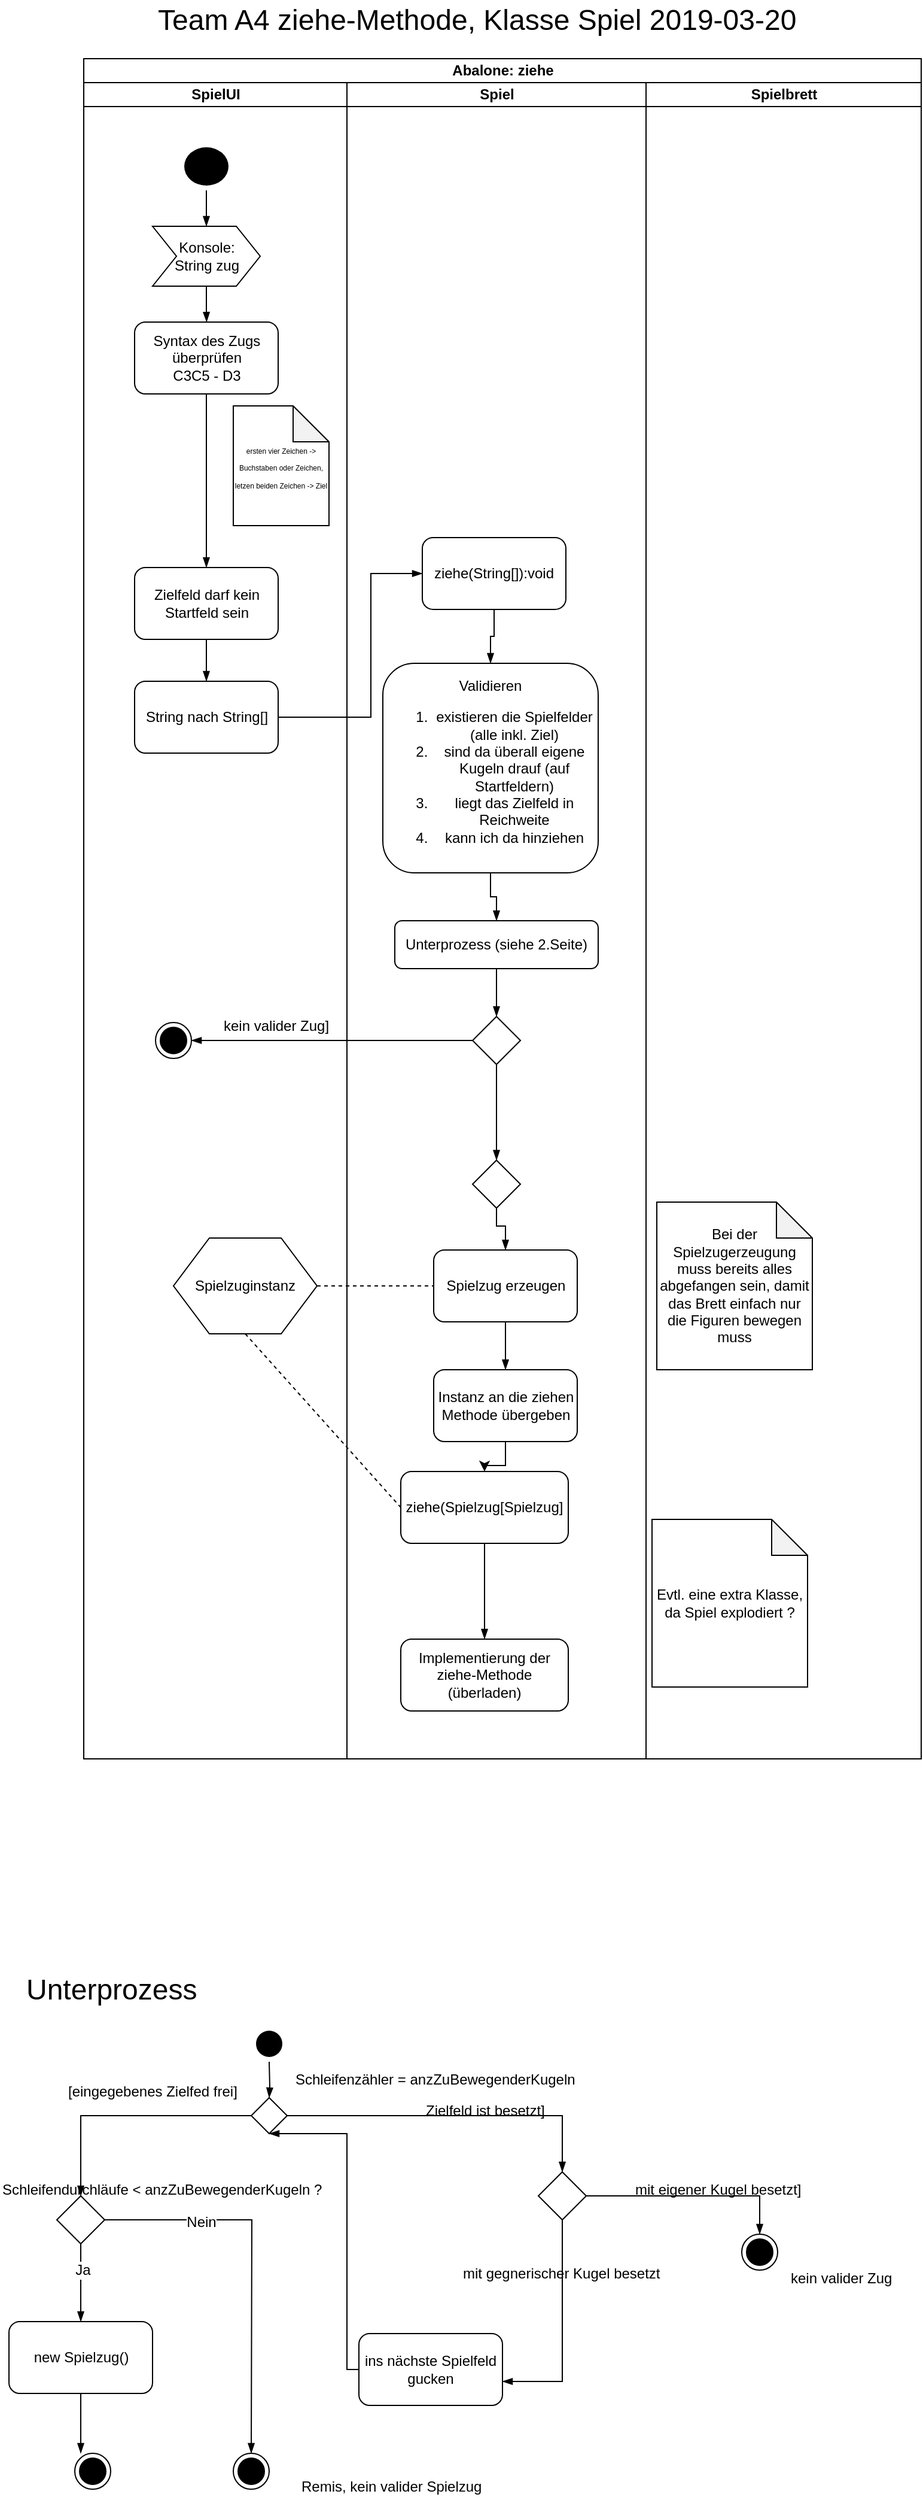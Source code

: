 <mxfile version="10.5.2" type="device"><diagram id="qPLTVKHvqDmZSYKCLTmT" name="Page-1"><mxGraphModel dx="687" dy="413" grid="1" gridSize="10" guides="1" tooltips="1" connect="1" arrows="1" fold="1" page="1" pageScale="1" pageWidth="827" pageHeight="1169" math="0" shadow="0"><root><mxCell id="0"/><mxCell id="1" parent="0"/><mxCell id="RRhDcwA50_2TwOH6ap_V-1" value="&lt;font style=&quot;font-size: 24px&quot;&gt;Team A4 ziehe-Methode, Klasse Spiel 2019-03-20&lt;/font&gt;" style="text;html=1;resizable=0;points=[];autosize=1;align=left;verticalAlign=top;spacingTop=-4;" parent="1" vertex="1"><mxGeometry x="130" y="31" width="550" height="20" as="geometry"/></mxCell><mxCell id="RRhDcwA50_2TwOH6ap_V-4" value="Abalone: ziehe" style="swimlane;html=1;childLayout=stackLayout;resizeParent=1;resizeParentMax=0;startSize=20;" parent="1" vertex="1"><mxGeometry x="70" y="80" width="700" height="1420" as="geometry"/></mxCell><mxCell id="RRhDcwA50_2TwOH6ap_V-5" value="SpielUI" style="swimlane;html=1;startSize=20;" parent="RRhDcwA50_2TwOH6ap_V-4" vertex="1"><mxGeometry y="20" width="220" height="1400" as="geometry"/></mxCell><mxCell id="RRhDcwA50_2TwOH6ap_V-8" value="sq" style="ellipse;html=1;shape=startState;fillColor=#000000;strokeColor=none;" parent="RRhDcwA50_2TwOH6ap_V-5" vertex="1"><mxGeometry x="80" y="50" width="45" height="40" as="geometry"/></mxCell><mxCell id="RRhDcwA50_2TwOH6ap_V-9" value="" style="edgeStyle=orthogonalEdgeStyle;html=1;verticalAlign=bottom;endArrow=open;endSize=8;strokeColor=none;rounded=0;" parent="RRhDcwA50_2TwOH6ap_V-5" source="RRhDcwA50_2TwOH6ap_V-10" edge="1"><mxGeometry relative="1" as="geometry"><mxPoint x="110" y="190" as="targetPoint"/></mxGeometry></mxCell><mxCell id="RRhDcwA50_2TwOH6ap_V-11" value="" style="edgeStyle=orthogonalEdgeStyle;rounded=0;orthogonalLoop=1;jettySize=auto;html=1;endArrow=none;endFill=0;startArrow=blockThin;startFill=1;" parent="RRhDcwA50_2TwOH6ap_V-5" source="RRhDcwA50_2TwOH6ap_V-10" target="RRhDcwA50_2TwOH6ap_V-8" edge="1"><mxGeometry relative="1" as="geometry"/></mxCell><mxCell id="RRhDcwA50_2TwOH6ap_V-14" value="" style="edgeStyle=orthogonalEdgeStyle;rounded=0;orthogonalLoop=1;jettySize=auto;html=1;startArrow=none;startFill=0;endArrow=blockThin;endFill=1;" parent="RRhDcwA50_2TwOH6ap_V-5" source="RRhDcwA50_2TwOH6ap_V-10" edge="1"><mxGeometry relative="1" as="geometry"><mxPoint x="102.69" y="200" as="targetPoint"/></mxGeometry></mxCell><mxCell id="RRhDcwA50_2TwOH6ap_V-10" value="Konsole: &lt;br&gt;String zug" style="shape=step;perimeter=stepPerimeter;whiteSpace=wrap;html=1;fixedSize=1;" parent="RRhDcwA50_2TwOH6ap_V-5" vertex="1"><mxGeometry x="57.5" y="120" width="90" height="50" as="geometry"/></mxCell><mxCell id="RRhDcwA50_2TwOH6ap_V-12" value="" style="edgeStyle=orthogonalEdgeStyle;html=1;verticalAlign=bottom;endArrow=open;endSize=8;strokeColor=none;rounded=0;" parent="RRhDcwA50_2TwOH6ap_V-5" source="RRhDcwA50_2TwOH6ap_V-8" target="RRhDcwA50_2TwOH6ap_V-10" edge="1"><mxGeometry relative="1" as="geometry"><mxPoint x="180" y="290" as="targetPoint"/><mxPoint x="172.5" y="190" as="sourcePoint"/></mxGeometry></mxCell><mxCell id="RRhDcwA50_2TwOH6ap_V-22" value="" style="edgeStyle=orthogonalEdgeStyle;rounded=0;orthogonalLoop=1;jettySize=auto;html=1;startArrow=none;startFill=0;endArrow=blockThin;endFill=1;" parent="RRhDcwA50_2TwOH6ap_V-5" source="RRhDcwA50_2TwOH6ap_V-83" target="RRhDcwA50_2TwOH6ap_V-19" edge="1"><mxGeometry relative="1" as="geometry"/></mxCell><mxCell id="RRhDcwA50_2TwOH6ap_V-15" value="Syntax des Zugs überprüfen&lt;br&gt;C3C5 - D3&lt;br&gt;" style="rounded=1;whiteSpace=wrap;html=1;" parent="RRhDcwA50_2TwOH6ap_V-5" vertex="1"><mxGeometry x="42.5" y="200" width="120" height="60" as="geometry"/></mxCell><mxCell id="RRhDcwA50_2TwOH6ap_V-19" value="String nach String[]" style="rounded=1;whiteSpace=wrap;html=1;" parent="RRhDcwA50_2TwOH6ap_V-5" vertex="1"><mxGeometry x="42.5" y="500" width="120" height="60" as="geometry"/></mxCell><mxCell id="RRhDcwA50_2TwOH6ap_V-23" value="&lt;font style=&quot;font-size: 6px&quot;&gt;ersten vier Zeichen -&amp;gt; Buchstaben oder Zeichen,&lt;br&gt;letzen beiden Zeichen -&amp;gt; Ziel&lt;/font&gt;&lt;br&gt;" style="shape=note;whiteSpace=wrap;html=1;backgroundOutline=1;darkOpacity=0.05;" parent="RRhDcwA50_2TwOH6ap_V-5" vertex="1"><mxGeometry x="125" y="270" width="80" height="100" as="geometry"/></mxCell><mxCell id="RRhDcwA50_2TwOH6ap_V-83" value="Zielfeld darf kein Startfeld sein" style="rounded=1;whiteSpace=wrap;html=1;" parent="RRhDcwA50_2TwOH6ap_V-5" vertex="1"><mxGeometry x="42.5" y="405" width="120" height="60" as="geometry"/></mxCell><mxCell id="RRhDcwA50_2TwOH6ap_V-84" value="" style="edgeStyle=orthogonalEdgeStyle;rounded=0;orthogonalLoop=1;jettySize=auto;html=1;startArrow=none;startFill=0;endArrow=blockThin;endFill=1;" parent="RRhDcwA50_2TwOH6ap_V-5" source="RRhDcwA50_2TwOH6ap_V-15" target="RRhDcwA50_2TwOH6ap_V-83" edge="1"><mxGeometry relative="1" as="geometry"><mxPoint x="172.5" y="360" as="sourcePoint"/><mxPoint x="172.5" y="600" as="targetPoint"/></mxGeometry></mxCell><mxCell id="RRhDcwA50_2TwOH6ap_V-127" value="kein valider Zug]" style="text;html=1;resizable=0;points=[];autosize=1;align=left;verticalAlign=top;spacingTop=-4;" parent="RRhDcwA50_2TwOH6ap_V-5" vertex="1"><mxGeometry x="115" y="778" width="100" height="20" as="geometry"/></mxCell><mxCell id="RRhDcwA50_2TwOH6ap_V-128" value="" style="ellipse;html=1;shape=endState;fillColor=#000000;strokeColor=#000000;" parent="RRhDcwA50_2TwOH6ap_V-5" vertex="1"><mxGeometry x="60" y="785" width="30" height="30" as="geometry"/></mxCell><mxCell id="RRhDcwA50_2TwOH6ap_V-6" value="Spiel&lt;br&gt;" style="swimlane;html=1;startSize=20;" parent="RRhDcwA50_2TwOH6ap_V-4" vertex="1"><mxGeometry x="220" y="20" width="250" height="1400" as="geometry"/></mxCell><mxCell id="RRhDcwA50_2TwOH6ap_V-26" value="" style="edgeStyle=orthogonalEdgeStyle;rounded=0;orthogonalLoop=1;jettySize=auto;html=1;startArrow=none;startFill=0;endArrow=blockThin;endFill=1;" parent="RRhDcwA50_2TwOH6ap_V-6" source="RRhDcwA50_2TwOH6ap_V-17" target="RRhDcwA50_2TwOH6ap_V-25" edge="1"><mxGeometry relative="1" as="geometry"/></mxCell><mxCell id="RRhDcwA50_2TwOH6ap_V-17" value="ziehe(String[]):void" style="rounded=1;whiteSpace=wrap;html=1;" parent="RRhDcwA50_2TwOH6ap_V-6" vertex="1"><mxGeometry x="63" y="380" width="120" height="60" as="geometry"/></mxCell><mxCell id="RRhDcwA50_2TwOH6ap_V-52" value="" style="edgeStyle=orthogonalEdgeStyle;rounded=0;orthogonalLoop=1;jettySize=auto;html=1;startArrow=none;startFill=0;endArrow=blockThin;endFill=1;" parent="RRhDcwA50_2TwOH6ap_V-6" source="RRhDcwA50_2TwOH6ap_V-25" target="RRhDcwA50_2TwOH6ap_V-51" edge="1"><mxGeometry relative="1" as="geometry"/></mxCell><mxCell id="RRhDcwA50_2TwOH6ap_V-25" value="&lt;div style=&quot;text-align: center&quot;&gt;&lt;span&gt;Validieren&lt;/span&gt;&lt;/div&gt;&lt;div style=&quot;text-align: center&quot;&gt;&lt;ol&gt;&lt;li&gt;existieren die Spielfelder (alle inkl. Ziel)&lt;br&gt;&lt;/li&gt;&lt;li&gt;sind da überall eigene Kugeln drauf (auf Startfeldern)&lt;br&gt;&lt;/li&gt;&lt;li&gt;liegt das Zielfeld in Reichweite&lt;/li&gt;&lt;li&gt;kann ich da hinziehen&lt;/li&gt;&lt;/ol&gt;&lt;/div&gt;" style="rounded=1;whiteSpace=wrap;html=1;" parent="RRhDcwA50_2TwOH6ap_V-6" vertex="1"><mxGeometry x="30" y="485" width="180" height="175" as="geometry"/></mxCell><mxCell id="RRhDcwA50_2TwOH6ap_V-51" value="&lt;div style=&quot;text-align: center&quot;&gt;Unterprozess (siehe 2.Seite)&lt;/div&gt;" style="rounded=1;whiteSpace=wrap;html=1;" parent="RRhDcwA50_2TwOH6ap_V-6" vertex="1"><mxGeometry x="40" y="700" width="170" height="40" as="geometry"/></mxCell><mxCell id="RRhDcwA50_2TwOH6ap_V-126" value="" style="edgeStyle=orthogonalEdgeStyle;rounded=0;jumpSize=11;orthogonalLoop=1;jettySize=auto;html=1;startArrow=none;startFill=0;endArrow=blockThin;endFill=1;" parent="RRhDcwA50_2TwOH6ap_V-6" source="RRhDcwA50_2TwOH6ap_V-122" edge="1"><mxGeometry relative="1" as="geometry"><mxPoint x="-130" y="800" as="targetPoint"/></mxGeometry></mxCell><mxCell id="RRhDcwA50_2TwOH6ap_V-131" value="" style="edgeStyle=orthogonalEdgeStyle;rounded=0;jumpSize=11;orthogonalLoop=1;jettySize=auto;html=1;startArrow=none;startFill=0;endArrow=blockThin;endFill=1;" parent="RRhDcwA50_2TwOH6ap_V-6" source="RRhDcwA50_2TwOH6ap_V-122" target="RRhDcwA50_2TwOH6ap_V-130" edge="1"><mxGeometry relative="1" as="geometry"/></mxCell><mxCell id="RRhDcwA50_2TwOH6ap_V-122" value="" style="rhombus;whiteSpace=wrap;html=1;strokeColor=#000000;" parent="RRhDcwA50_2TwOH6ap_V-6" vertex="1"><mxGeometry x="105" y="780" width="40" height="40" as="geometry"/></mxCell><mxCell id="RRhDcwA50_2TwOH6ap_V-130" value="" style="rhombus;whiteSpace=wrap;html=1;strokeColor=#000000;" parent="RRhDcwA50_2TwOH6ap_V-6" vertex="1"><mxGeometry x="105" y="900" width="40" height="40" as="geometry"/></mxCell><mxCell id="RRhDcwA50_2TwOH6ap_V-123" value="" style="edgeStyle=orthogonalEdgeStyle;rounded=0;jumpSize=11;orthogonalLoop=1;jettySize=auto;html=1;startArrow=none;startFill=0;endArrow=blockThin;endFill=1;" parent="RRhDcwA50_2TwOH6ap_V-6" source="RRhDcwA50_2TwOH6ap_V-51" target="RRhDcwA50_2TwOH6ap_V-122" edge="1"><mxGeometry relative="1" as="geometry"><mxPoint x="415" y="840" as="sourcePoint"/><mxPoint x="415" y="920" as="targetPoint"/></mxGeometry></mxCell><mxCell id="RRhDcwA50_2TwOH6ap_V-27" value="Spielzuginstanz" style="shape=hexagon;perimeter=hexagonPerimeter2;whiteSpace=wrap;html=1;" parent="RRhDcwA50_2TwOH6ap_V-6" vertex="1"><mxGeometry x="-145" y="965" width="120" height="80" as="geometry"/></mxCell><mxCell id="RRhDcwA50_2TwOH6ap_V-133" value="" style="edgeStyle=orthogonalEdgeStyle;rounded=0;jumpSize=11;orthogonalLoop=1;jettySize=auto;html=1;startArrow=blockThin;startFill=1;endArrow=none;endFill=0;entryX=0.5;entryY=1;entryDx=0;entryDy=0;" parent="RRhDcwA50_2TwOH6ap_V-6" source="RRhDcwA50_2TwOH6ap_V-28" target="RRhDcwA50_2TwOH6ap_V-130" edge="1"><mxGeometry relative="1" as="geometry"><mxPoint x="132.5" y="895" as="targetPoint"/></mxGeometry></mxCell><mxCell id="RRhDcwA50_2TwOH6ap_V-28" value="Spielzug erzeugen" style="rounded=1;whiteSpace=wrap;html=1;" parent="RRhDcwA50_2TwOH6ap_V-6" vertex="1"><mxGeometry x="72.5" y="975" width="120" height="60" as="geometry"/></mxCell><mxCell id="RRhDcwA50_2TwOH6ap_V-29" value="Instanz an die ziehen Methode übergeben" style="rounded=1;whiteSpace=wrap;html=1;" parent="RRhDcwA50_2TwOH6ap_V-6" vertex="1"><mxGeometry x="72.5" y="1075" width="120" height="60" as="geometry"/></mxCell><mxCell id="RRhDcwA50_2TwOH6ap_V-34" value="" style="edgeStyle=orthogonalEdgeStyle;rounded=0;orthogonalLoop=1;jettySize=auto;html=1;startArrow=none;startFill=0;endArrow=blockThin;endFill=1;entryX=0.5;entryY=0;entryDx=0;entryDy=0;" parent="RRhDcwA50_2TwOH6ap_V-6" source="RRhDcwA50_2TwOH6ap_V-28" target="RRhDcwA50_2TwOH6ap_V-29" edge="1"><mxGeometry relative="1" as="geometry"><mxPoint x="-7.5" y="1005" as="targetPoint"/></mxGeometry></mxCell><mxCell id="RRhDcwA50_2TwOH6ap_V-35" value="" style="endArrow=none;dashed=1;html=1;exitX=1;exitY=0.5;exitDx=0;exitDy=0;entryX=0;entryY=0.5;entryDx=0;entryDy=0;" parent="RRhDcwA50_2TwOH6ap_V-6" source="RRhDcwA50_2TwOH6ap_V-27" target="RRhDcwA50_2TwOH6ap_V-28" edge="1"><mxGeometry width="50" height="50" relative="1" as="geometry"><mxPoint x="12.5" y="1025" as="sourcePoint"/><mxPoint x="62.5" y="975" as="targetPoint"/></mxGeometry></mxCell><mxCell id="RRhDcwA50_2TwOH6ap_V-7" value="Spielbrett" style="swimlane;html=1;startSize=20;" parent="RRhDcwA50_2TwOH6ap_V-4" vertex="1"><mxGeometry x="470" y="20" width="230" height="1400" as="geometry"/></mxCell><mxCell id="RRhDcwA50_2TwOH6ap_V-30" value="Bei der Spielzugerzeugung muss bereits alles abgefangen sein, damit das Brett einfach nur die Figuren bewegen muss" style="shape=note;whiteSpace=wrap;html=1;backgroundOutline=1;darkOpacity=0.05;" parent="RRhDcwA50_2TwOH6ap_V-7" vertex="1"><mxGeometry x="9" y="935" width="130" height="140" as="geometry"/></mxCell><mxCell id="RRhDcwA50_2TwOH6ap_V-24" value="" style="edgeStyle=orthogonalEdgeStyle;rounded=0;orthogonalLoop=1;jettySize=auto;html=1;startArrow=none;startFill=0;endArrow=blockThin;endFill=1;entryX=0;entryY=0.5;entryDx=0;entryDy=0;exitX=1;exitY=0.5;exitDx=0;exitDy=0;" parent="RRhDcwA50_2TwOH6ap_V-4" source="RRhDcwA50_2TwOH6ap_V-19" target="RRhDcwA50_2TwOH6ap_V-17" edge="1"><mxGeometry relative="1" as="geometry"><mxPoint x="112.5" y="290" as="sourcePoint"/><mxPoint x="112.5" y="410" as="targetPoint"/><Array as="points"><mxPoint x="240" y="550"/><mxPoint x="240" y="430"/></Array></mxGeometry></mxCell><mxCell id="RRhDcwA50_2TwOH6ap_V-32" value="Evtl. eine extra Klasse, da Spiel explodiert ?" style="shape=note;whiteSpace=wrap;html=1;backgroundOutline=1;darkOpacity=0.05;" parent="1" vertex="1"><mxGeometry x="545" y="1300" width="130" height="140" as="geometry"/></mxCell><mxCell id="RRhDcwA50_2TwOH6ap_V-38" value="" style="edgeStyle=orthogonalEdgeStyle;rounded=0;orthogonalLoop=1;jettySize=auto;html=1;startArrow=none;startFill=0;endArrow=blockThin;endFill=1;" parent="1" source="RRhDcwA50_2TwOH6ap_V-36" target="RRhDcwA50_2TwOH6ap_V-37" edge="1"><mxGeometry relative="1" as="geometry"/></mxCell><mxCell id="RRhDcwA50_2TwOH6ap_V-36" value="ziehe(Spielzug[Spielzug]" style="rounded=1;whiteSpace=wrap;html=1;" parent="1" vertex="1"><mxGeometry x="335" y="1260" width="140" height="60" as="geometry"/></mxCell><mxCell id="RRhDcwA50_2TwOH6ap_V-37" value="Implementierung der ziehe-Methode (überladen)&lt;br&gt;" style="rounded=1;whiteSpace=wrap;html=1;" parent="1" vertex="1"><mxGeometry x="335" y="1400" width="140" height="60" as="geometry"/></mxCell><mxCell id="RRhDcwA50_2TwOH6ap_V-53" value="" style="ellipse;html=1;shape=startState;fillColor=#000000;strokeColor=none;" parent="1" vertex="1"><mxGeometry x="210" y="1723" width="30" height="30" as="geometry"/></mxCell><mxCell id="RRhDcwA50_2TwOH6ap_V-54" value="" style="edgeStyle=orthogonalEdgeStyle;html=1;verticalAlign=bottom;endArrow=open;endSize=8;strokeColor=none;" parent="1" source="RRhDcwA50_2TwOH6ap_V-53" edge="1"><mxGeometry relative="1" as="geometry"><mxPoint x="85" y="1740" as="targetPoint"/></mxGeometry></mxCell><mxCell id="RRhDcwA50_2TwOH6ap_V-55" value="[eingegebenes Zielfed frei]" style="text;html=1;resizable=0;points=[];autosize=1;align=left;verticalAlign=top;spacingTop=-4;" parent="1" vertex="1"><mxGeometry x="55" y="1768" width="160" height="20" as="geometry"/></mxCell><mxCell id="RRhDcwA50_2TwOH6ap_V-62" value="" style="edgeStyle=orthogonalEdgeStyle;rounded=0;orthogonalLoop=1;jettySize=auto;html=1;startArrow=none;startFill=0;endArrow=blockThin;endFill=1;" parent="1" source="RRhDcwA50_2TwOH6ap_V-56" target="RRhDcwA50_2TwOH6ap_V-64" edge="1"><mxGeometry relative="1" as="geometry"><mxPoint x="480" y="1900" as="targetPoint"/></mxGeometry></mxCell><mxCell id="RRhDcwA50_2TwOH6ap_V-105" value="" style="edgeStyle=orthogonalEdgeStyle;rounded=0;jumpSize=11;orthogonalLoop=1;jettySize=auto;html=1;startArrow=none;startFill=0;endArrow=blockThin;endFill=1;entryX=0.5;entryY=1;entryDx=0;entryDy=0;" parent="1" source="RRhDcwA50_2TwOH6ap_V-106" target="RRhDcwA50_2TwOH6ap_V-59" edge="1"><mxGeometry relative="1" as="geometry"><mxPoint x="370" y="1865" as="targetPoint"/><Array as="points"><mxPoint x="290" y="2010"/><mxPoint x="290" y="1813"/></Array></mxGeometry></mxCell><mxCell id="RRhDcwA50_2TwOH6ap_V-56" value="" style="rhombus;whiteSpace=wrap;html=1;" parent="1" vertex="1"><mxGeometry x="450" y="1845" width="40" height="40" as="geometry"/></mxCell><mxCell id="RRhDcwA50_2TwOH6ap_V-57" value="" style="edgeStyle=orthogonalEdgeStyle;rounded=0;orthogonalLoop=1;jettySize=auto;html=1;startArrow=none;startFill=0;endArrow=blockThin;endFill=1;entryX=0.5;entryY=0;entryDx=0;entryDy=0;exitX=1;exitY=0.5;exitDx=0;exitDy=0;" parent="1" source="RRhDcwA50_2TwOH6ap_V-59" target="RRhDcwA50_2TwOH6ap_V-56" edge="1"><mxGeometry relative="1" as="geometry"><mxPoint x="475" y="1845" as="targetPoint"/><mxPoint x="395" y="1810" as="sourcePoint"/></mxGeometry></mxCell><mxCell id="RRhDcwA50_2TwOH6ap_V-58" value="" style="edgeStyle=orthogonalEdgeStyle;rounded=0;orthogonalLoop=1;jettySize=auto;html=1;startArrow=none;startFill=0;endArrow=blockThin;endFill=1;entryX=0.5;entryY=0;entryDx=0;entryDy=0;" parent="1" source="RRhDcwA50_2TwOH6ap_V-108" target="RRhDcwA50_2TwOH6ap_V-70" edge="1"><mxGeometry relative="1" as="geometry"><mxPoint x="128" y="1833" as="targetPoint"/></mxGeometry></mxCell><mxCell id="RRhDcwA50_2TwOH6ap_V-112" value="Ja" style="text;html=1;resizable=0;points=[];align=center;verticalAlign=middle;labelBackgroundColor=#ffffff;" parent="RRhDcwA50_2TwOH6ap_V-58" vertex="1" connectable="0"><mxGeometry x="0.023" y="12" relative="1" as="geometry"><mxPoint x="-11" y="-11" as="offset"/></mxGeometry></mxCell><mxCell id="RRhDcwA50_2TwOH6ap_V-59" value="" style="rhombus;whiteSpace=wrap;html=1;" parent="1" vertex="1"><mxGeometry x="210" y="1783" width="30" height="30" as="geometry"/></mxCell><mxCell id="RRhDcwA50_2TwOH6ap_V-60" value="" style="edgeStyle=orthogonalEdgeStyle;rounded=0;orthogonalLoop=1;jettySize=auto;html=1;startArrow=none;startFill=0;endArrow=blockThin;endFill=1;" parent="1" target="RRhDcwA50_2TwOH6ap_V-59" edge="1"><mxGeometry relative="1" as="geometry"><mxPoint x="225" y="1753" as="sourcePoint"/><mxPoint x="225" y="1793" as="targetPoint"/></mxGeometry></mxCell><mxCell id="RRhDcwA50_2TwOH6ap_V-64" value="" style="ellipse;html=1;shape=endState;fillColor=#000000;strokeColor=#000000;" parent="1" vertex="1"><mxGeometry x="620" y="1897" width="30" height="30" as="geometry"/></mxCell><mxCell id="RRhDcwA50_2TwOH6ap_V-72" value="" style="edgeStyle=orthogonalEdgeStyle;rounded=0;orthogonalLoop=1;jettySize=auto;html=1;startArrow=none;startFill=0;endArrow=blockThin;endFill=1;" parent="1" source="RRhDcwA50_2TwOH6ap_V-70" edge="1"><mxGeometry relative="1" as="geometry"><mxPoint x="67.5" y="2080" as="targetPoint"/></mxGeometry></mxCell><mxCell id="RRhDcwA50_2TwOH6ap_V-70" value="new Spielzug()" style="rounded=1;whiteSpace=wrap;html=1;strokeColor=#000000;" parent="1" vertex="1"><mxGeometry x="7.5" y="1970" width="120" height="60" as="geometry"/></mxCell><mxCell id="RRhDcwA50_2TwOH6ap_V-73" value="" style="ellipse;html=1;shape=endState;fillColor=#000000;strokeColor=#000000;" parent="1" vertex="1"><mxGeometry x="195" y="2080" width="30" height="30" as="geometry"/></mxCell><mxCell id="RRhDcwA50_2TwOH6ap_V-95" value="Zielfeld ist besetzt]" style="text;html=1;resizable=0;points=[];autosize=1;align=left;verticalAlign=top;spacingTop=-4;" parent="1" vertex="1"><mxGeometry x="354" y="1784" width="110" height="20" as="geometry"/></mxCell><mxCell id="RRhDcwA50_2TwOH6ap_V-96" value="mit eigener Kugel besetzt]" style="text;html=1;resizable=0;points=[];autosize=1;align=left;verticalAlign=top;spacingTop=-4;" parent="1" vertex="1"><mxGeometry x="529" y="1850" width="150" height="20" as="geometry"/></mxCell><mxCell id="RRhDcwA50_2TwOH6ap_V-97" value="kein valider Zug" style="text;html=1;resizable=0;points=[];autosize=1;align=left;verticalAlign=top;spacingTop=-4;" parent="1" vertex="1"><mxGeometry x="659" y="1924" width="100" height="20" as="geometry"/></mxCell><mxCell id="RRhDcwA50_2TwOH6ap_V-101" value="Schleifenzähler = anzZuBewegenderKugeln" style="text;html=1;resizable=0;points=[];autosize=1;align=left;verticalAlign=top;spacingTop=-4;" parent="1" vertex="1"><mxGeometry x="245" y="1758" width="250" height="20" as="geometry"/></mxCell><mxCell id="RRhDcwA50_2TwOH6ap_V-100" value="mit gegnerischer Kugel besetzt" style="text;html=1;resizable=0;points=[];autosize=1;align=left;verticalAlign=top;spacingTop=-4;" parent="1" vertex="1"><mxGeometry x="385" y="1920" width="180" height="20" as="geometry"/></mxCell><mxCell id="RRhDcwA50_2TwOH6ap_V-106" value="ins nächste Spielfeld gucken" style="rounded=1;whiteSpace=wrap;html=1;strokeColor=#000000;" parent="1" vertex="1"><mxGeometry x="300" y="1980" width="120" height="60" as="geometry"/></mxCell><mxCell id="RRhDcwA50_2TwOH6ap_V-107" value="" style="edgeStyle=orthogonalEdgeStyle;rounded=0;jumpSize=11;orthogonalLoop=1;jettySize=auto;html=1;startArrow=none;startFill=0;endArrow=blockThin;endFill=1;" parent="1" source="RRhDcwA50_2TwOH6ap_V-56" edge="1"><mxGeometry relative="1" as="geometry"><mxPoint x="470" y="1885" as="sourcePoint"/><mxPoint x="420" y="2020" as="targetPoint"/><Array as="points"><mxPoint x="470" y="2020"/></Array></mxGeometry></mxCell><mxCell id="RRhDcwA50_2TwOH6ap_V-114" value="" style="edgeStyle=orthogonalEdgeStyle;rounded=0;jumpSize=11;orthogonalLoop=1;jettySize=auto;html=1;startArrow=none;startFill=0;endArrow=blockThin;endFill=1;" parent="1" source="RRhDcwA50_2TwOH6ap_V-108" edge="1"><mxGeometry relative="1" as="geometry"><mxPoint x="210" y="2080" as="targetPoint"/></mxGeometry></mxCell><mxCell id="RRhDcwA50_2TwOH6ap_V-115" value="Nein" style="text;html=1;resizable=0;points=[];align=center;verticalAlign=middle;labelBackgroundColor=#ffffff;" parent="RRhDcwA50_2TwOH6ap_V-114" vertex="1" connectable="0"><mxGeometry x="-0.493" y="-2" relative="1" as="geometry"><mxPoint as="offset"/></mxGeometry></mxCell><mxCell id="RRhDcwA50_2TwOH6ap_V-108" value="" style="rhombus;whiteSpace=wrap;html=1;" parent="1" vertex="1"><mxGeometry x="47.5" y="1865" width="40" height="40" as="geometry"/></mxCell><mxCell id="RRhDcwA50_2TwOH6ap_V-110" value="" style="edgeStyle=orthogonalEdgeStyle;rounded=0;orthogonalLoop=1;jettySize=auto;html=1;startArrow=none;startFill=0;endArrow=blockThin;endFill=1;entryX=0.5;entryY=0;entryDx=0;entryDy=0;" parent="1" source="RRhDcwA50_2TwOH6ap_V-59" target="RRhDcwA50_2TwOH6ap_V-108" edge="1"><mxGeometry relative="1" as="geometry"><mxPoint x="68" y="1970" as="targetPoint"/><mxPoint x="210" y="1798" as="sourcePoint"/></mxGeometry></mxCell><mxCell id="RRhDcwA50_2TwOH6ap_V-111" value="Schleifendurchläufe &amp;lt; anzZuBewegenderKugeln ?" style="text;html=1;resizable=0;points=[];autosize=1;align=left;verticalAlign=top;spacingTop=-4;" parent="1" vertex="1"><mxGeometry y="1850" width="280" height="20" as="geometry"/></mxCell><mxCell id="RRhDcwA50_2TwOH6ap_V-116" value="" style="ellipse;html=1;shape=endState;fillColor=#000000;strokeColor=#000000;" parent="1" vertex="1"><mxGeometry x="62.5" y="2080" width="30" height="30" as="geometry"/></mxCell><mxCell id="RRhDcwA50_2TwOH6ap_V-117" value="Remis, kein valider Spielzug" style="text;html=1;resizable=0;points=[];autosize=1;align=left;verticalAlign=top;spacingTop=-4;" parent="1" vertex="1"><mxGeometry x="250" y="2098" width="170" height="20" as="geometry"/></mxCell><mxCell id="RRhDcwA50_2TwOH6ap_V-134" value="" style="endArrow=none;dashed=1;html=1;exitX=0.5;exitY=1;exitDx=0;exitDy=0;entryX=0;entryY=0.5;entryDx=0;entryDy=0;" parent="1" source="RRhDcwA50_2TwOH6ap_V-27" target="RRhDcwA50_2TwOH6ap_V-36" edge="1"><mxGeometry width="50" height="50" relative="1" as="geometry"><mxPoint x="275" y="1115" as="sourcePoint"/><mxPoint x="373" y="1115" as="targetPoint"/></mxGeometry></mxCell><mxCell id="WjDwJ_dvqGT_ydfVqi_l-1" value="" style="edgeStyle=orthogonalEdgeStyle;rounded=0;orthogonalLoop=1;jettySize=auto;html=1;" edge="1" parent="1" source="RRhDcwA50_2TwOH6ap_V-29" target="RRhDcwA50_2TwOH6ap_V-36"><mxGeometry relative="1" as="geometry"/></mxCell><mxCell id="WjDwJ_dvqGT_ydfVqi_l-2" value="&lt;font style=&quot;font-size: 24px&quot;&gt;Unterprozess&lt;/font&gt;" style="text;html=1;resizable=0;points=[];autosize=1;align=left;verticalAlign=top;spacingTop=-4;" vertex="1" parent="1"><mxGeometry x="20" y="1676" width="160" height="20" as="geometry"/></mxCell></root></mxGraphModel></diagram></mxfile>